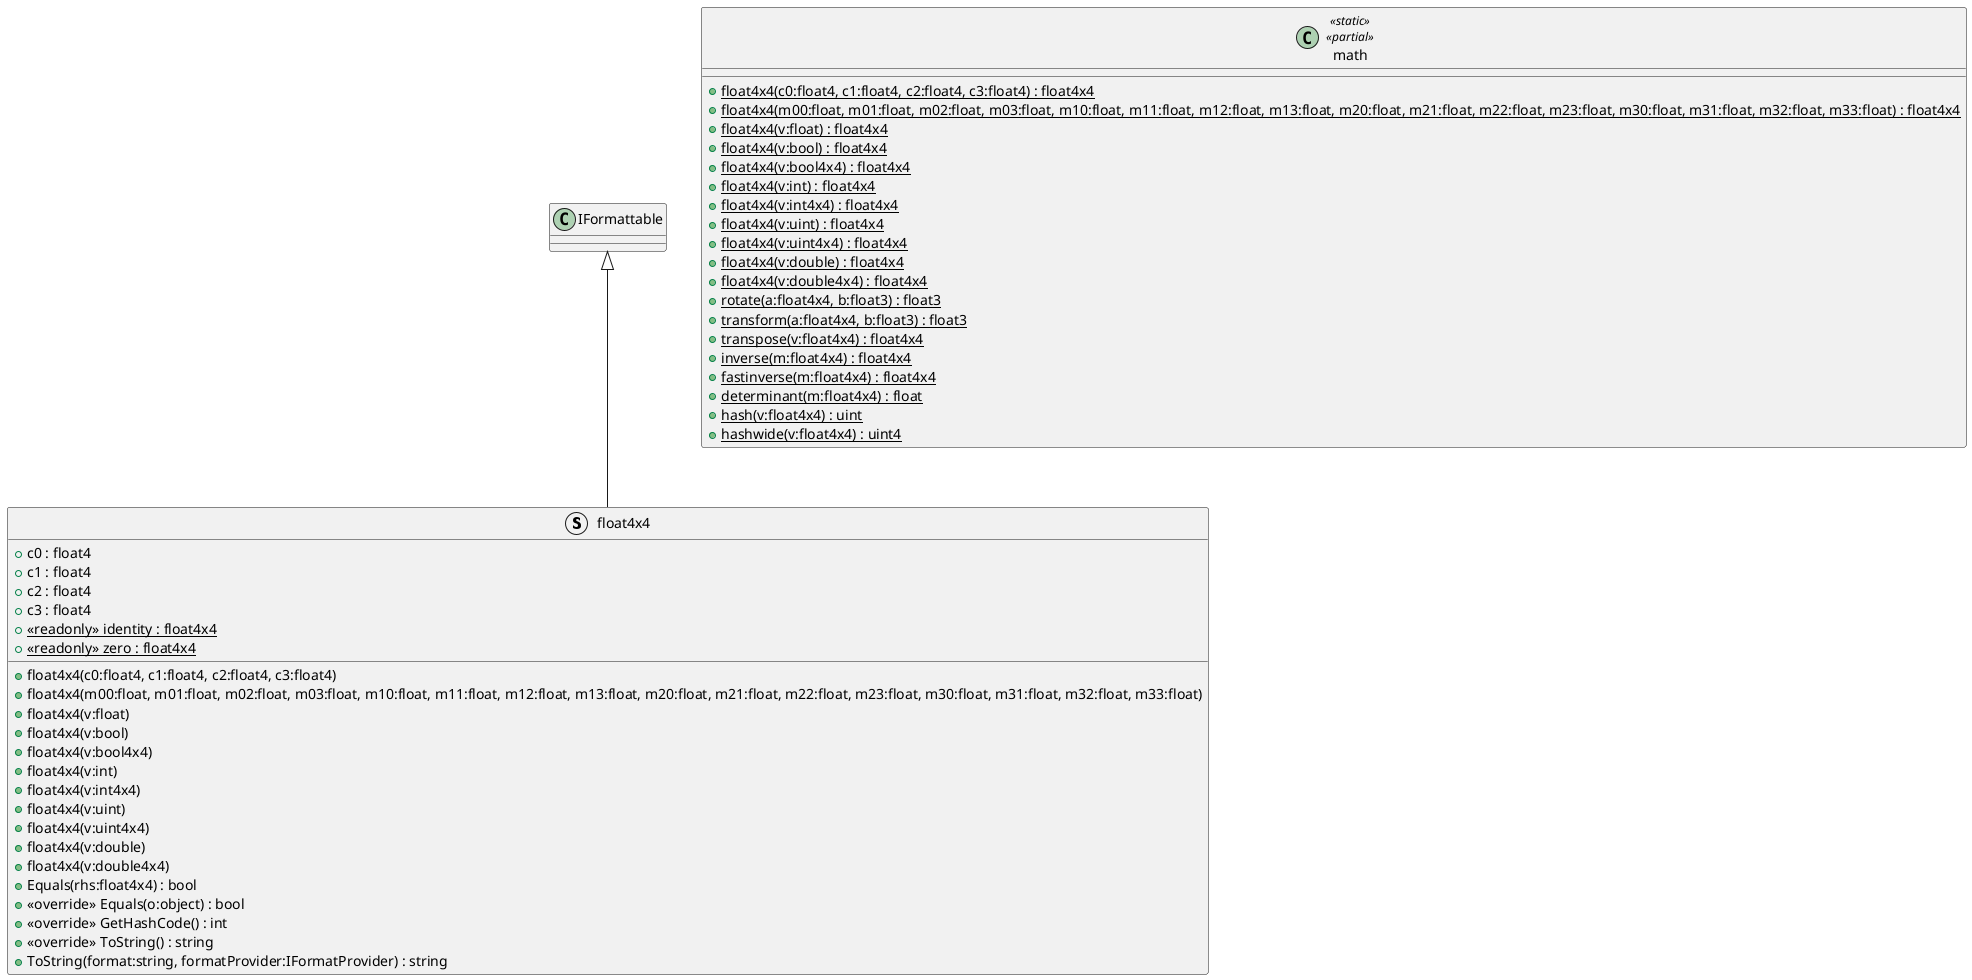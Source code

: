 @startuml
struct float4x4 {
    + c0 : float4
    + c1 : float4
    + c2 : float4
    + c3 : float4
    + {static} <<readonly>> identity : float4x4
    + {static} <<readonly>> zero : float4x4
    + float4x4(c0:float4, c1:float4, c2:float4, c3:float4)
    + float4x4(m00:float, m01:float, m02:float, m03:float, m10:float, m11:float, m12:float, m13:float, m20:float, m21:float, m22:float, m23:float, m30:float, m31:float, m32:float, m33:float)
    + float4x4(v:float)
    + float4x4(v:bool)
    + float4x4(v:bool4x4)
    + float4x4(v:int)
    + float4x4(v:int4x4)
    + float4x4(v:uint)
    + float4x4(v:uint4x4)
    + float4x4(v:double)
    + float4x4(v:double4x4)
    + Equals(rhs:float4x4) : bool
    + <<override>> Equals(o:object) : bool
    + <<override>> GetHashCode() : int
    + <<override>> ToString() : string
    + ToString(format:string, formatProvider:IFormatProvider) : string
}
class math <<static>> <<partial>> {
    + {static} float4x4(c0:float4, c1:float4, c2:float4, c3:float4) : float4x4
    + {static} float4x4(m00:float, m01:float, m02:float, m03:float, m10:float, m11:float, m12:float, m13:float, m20:float, m21:float, m22:float, m23:float, m30:float, m31:float, m32:float, m33:float) : float4x4
    + {static} float4x4(v:float) : float4x4
    + {static} float4x4(v:bool) : float4x4
    + {static} float4x4(v:bool4x4) : float4x4
    + {static} float4x4(v:int) : float4x4
    + {static} float4x4(v:int4x4) : float4x4
    + {static} float4x4(v:uint) : float4x4
    + {static} float4x4(v:uint4x4) : float4x4
    + {static} float4x4(v:double) : float4x4
    + {static} float4x4(v:double4x4) : float4x4
    + {static} rotate(a:float4x4, b:float3) : float3
    + {static} transform(a:float4x4, b:float3) : float3
    + {static} transpose(v:float4x4) : float4x4
    + {static} inverse(m:float4x4) : float4x4
    + {static} fastinverse(m:float4x4) : float4x4
    + {static} determinant(m:float4x4) : float
    + {static} hash(v:float4x4) : uint
    + {static} hashwide(v:float4x4) : uint4
}
IFormattable <|-- float4x4
@enduml

